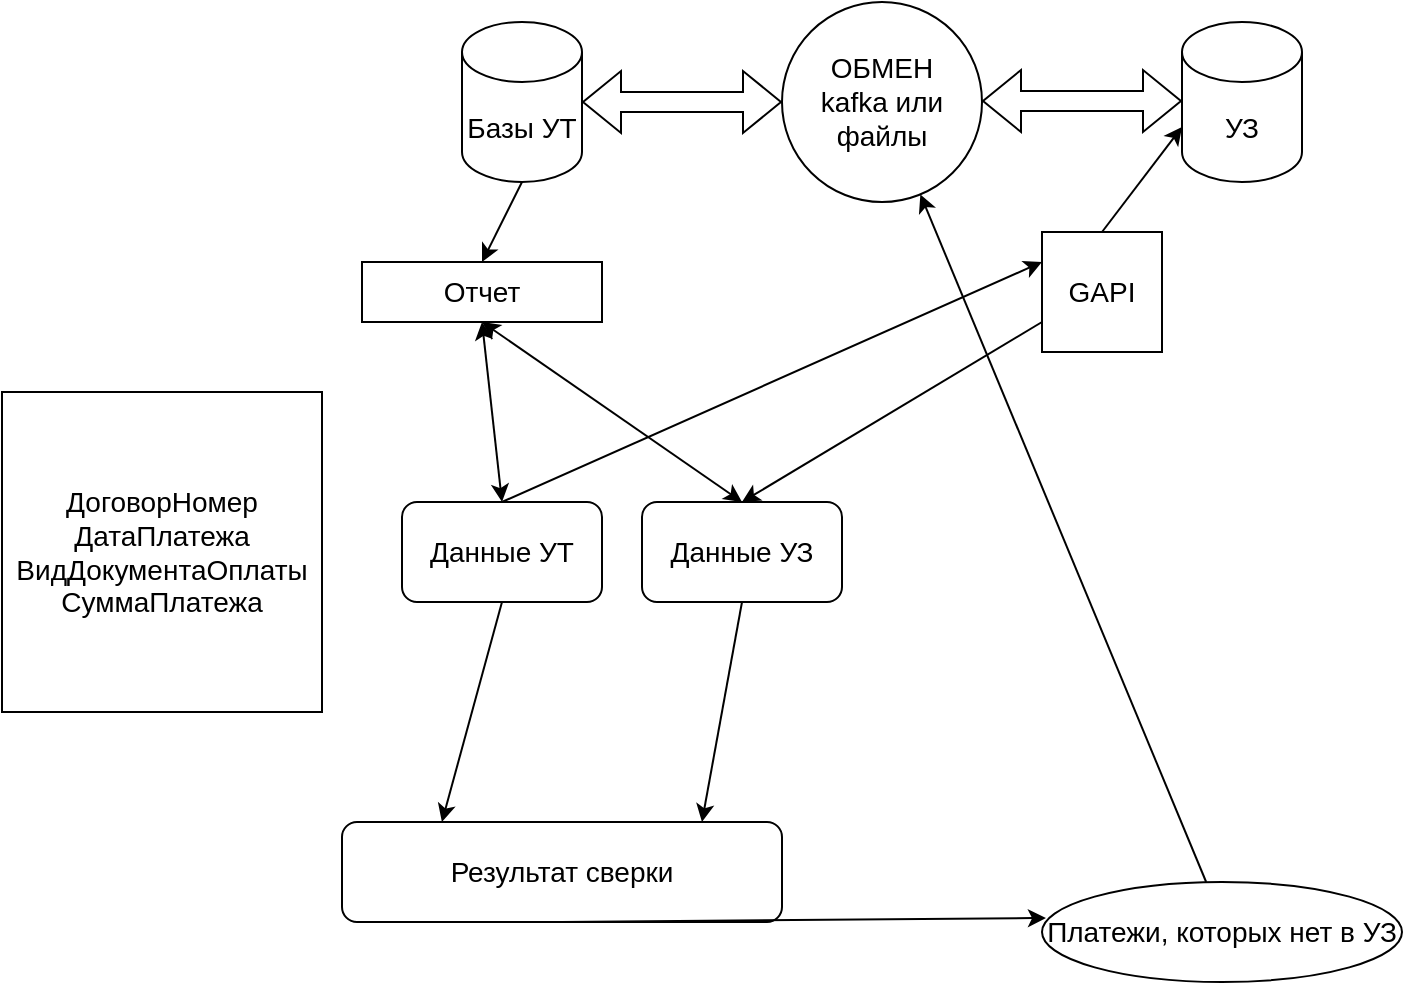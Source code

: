<mxfile version="18.1.2" type="github">
  <diagram id="Q1uTTFFkZ_5f05ZbbvJC" name="Page-1">
    <mxGraphModel dx="1411" dy="683" grid="1" gridSize="10" guides="1" tooltips="1" connect="1" arrows="1" fold="1" page="1" pageScale="1" pageWidth="827" pageHeight="1169" math="0" shadow="0">
      <root>
        <mxCell id="0" />
        <mxCell id="1" parent="0" />
        <mxCell id="LeN4hAV1XRq7jTA7z-1F-2" value="&lt;font style=&quot;font-size: 14px;&quot;&gt;Базы УТ&lt;/font&gt;" style="shape=cylinder3;whiteSpace=wrap;html=1;boundedLbl=1;backgroundOutline=1;size=15;" vertex="1" parent="1">
          <mxGeometry x="250" y="90" width="60" height="80" as="geometry" />
        </mxCell>
        <mxCell id="LeN4hAV1XRq7jTA7z-1F-3" value="&lt;font style=&quot;font-size: 14px;&quot;&gt;УЗ&lt;/font&gt;" style="shape=cylinder3;whiteSpace=wrap;html=1;boundedLbl=1;backgroundOutline=1;size=15;" vertex="1" parent="1">
          <mxGeometry x="610" y="90" width="60" height="80" as="geometry" />
        </mxCell>
        <mxCell id="LeN4hAV1XRq7jTA7z-1F-13" value="Отчет&lt;br&gt;" style="rounded=0;whiteSpace=wrap;html=1;fontSize=14;" vertex="1" parent="1">
          <mxGeometry x="200" y="210" width="120" height="30" as="geometry" />
        </mxCell>
        <mxCell id="LeN4hAV1XRq7jTA7z-1F-19" value="Данные УТ&lt;br&gt;" style="rounded=1;whiteSpace=wrap;html=1;fontSize=14;" vertex="1" parent="1">
          <mxGeometry x="220" y="330" width="100" height="50" as="geometry" />
        </mxCell>
        <mxCell id="LeN4hAV1XRq7jTA7z-1F-20" value="Данные УЗ" style="rounded=1;whiteSpace=wrap;html=1;fontSize=14;" vertex="1" parent="1">
          <mxGeometry x="340" y="330" width="100" height="50" as="geometry" />
        </mxCell>
        <mxCell id="LeN4hAV1XRq7jTA7z-1F-21" value="Результат сверки" style="rounded=1;whiteSpace=wrap;html=1;fontSize=14;" vertex="1" parent="1">
          <mxGeometry x="190" y="490" width="220" height="50" as="geometry" />
        </mxCell>
        <mxCell id="LeN4hAV1XRq7jTA7z-1F-22" value="Платежи, которых нет в УЗ&lt;br&gt;" style="ellipse;whiteSpace=wrap;html=1;fontSize=14;" vertex="1" parent="1">
          <mxGeometry x="540" y="520" width="180" height="50" as="geometry" />
        </mxCell>
        <mxCell id="LeN4hAV1XRq7jTA7z-1F-23" value="ОБМЕН&lt;br&gt;kafka или файлы" style="ellipse;whiteSpace=wrap;html=1;aspect=fixed;fontSize=14;" vertex="1" parent="1">
          <mxGeometry x="410" y="80" width="100" height="100" as="geometry" />
        </mxCell>
        <mxCell id="LeN4hAV1XRq7jTA7z-1F-24" value="GAPI" style="whiteSpace=wrap;html=1;aspect=fixed;fontSize=14;" vertex="1" parent="1">
          <mxGeometry x="540" y="195" width="60" height="60" as="geometry" />
        </mxCell>
        <mxCell id="LeN4hAV1XRq7jTA7z-1F-25" value="" style="endArrow=classic;html=1;rounded=0;fontSize=14;entryX=0;entryY=0.25;entryDx=0;entryDy=0;exitX=0.5;exitY=0;exitDx=0;exitDy=0;" edge="1" parent="1" source="LeN4hAV1XRq7jTA7z-1F-19" target="LeN4hAV1XRq7jTA7z-1F-24">
          <mxGeometry width="50" height="50" relative="1" as="geometry">
            <mxPoint x="390" y="200" as="sourcePoint" />
            <mxPoint x="440" y="150" as="targetPoint" />
          </mxGeometry>
        </mxCell>
        <mxCell id="LeN4hAV1XRq7jTA7z-1F-27" value="" style="endArrow=classic;html=1;rounded=0;fontSize=14;entryX=0.5;entryY=0;entryDx=0;entryDy=0;exitX=0;exitY=0.75;exitDx=0;exitDy=0;" edge="1" parent="1" source="LeN4hAV1XRq7jTA7z-1F-24" target="LeN4hAV1XRq7jTA7z-1F-20">
          <mxGeometry width="50" height="50" relative="1" as="geometry">
            <mxPoint x="610" y="220" as="sourcePoint" />
            <mxPoint x="560" y="260" as="targetPoint" />
          </mxGeometry>
        </mxCell>
        <mxCell id="LeN4hAV1XRq7jTA7z-1F-30" value="" style="endArrow=classic;html=1;rounded=0;fontSize=14;exitX=0.5;exitY=0;exitDx=0;exitDy=0;entryX=0;entryY=0;entryDx=0;entryDy=52.5;entryPerimeter=0;" edge="1" parent="1" source="LeN4hAV1XRq7jTA7z-1F-24" target="LeN4hAV1XRq7jTA7z-1F-3">
          <mxGeometry width="50" height="50" relative="1" as="geometry">
            <mxPoint x="560" y="195" as="sourcePoint" />
            <mxPoint x="610" y="145" as="targetPoint" />
          </mxGeometry>
        </mxCell>
        <mxCell id="LeN4hAV1XRq7jTA7z-1F-33" value="" style="endArrow=classic;html=1;rounded=0;fontSize=14;exitX=0.456;exitY=0;exitDx=0;exitDy=0;exitPerimeter=0;" edge="1" parent="1" source="LeN4hAV1XRq7jTA7z-1F-22" target="LeN4hAV1XRq7jTA7z-1F-23">
          <mxGeometry width="50" height="50" relative="1" as="geometry">
            <mxPoint x="390" y="200" as="sourcePoint" />
            <mxPoint x="440" y="150" as="targetPoint" />
          </mxGeometry>
        </mxCell>
        <mxCell id="LeN4hAV1XRq7jTA7z-1F-37" value="" style="shape=flexArrow;endArrow=classic;startArrow=classic;html=1;rounded=0;fontSize=14;entryX=0;entryY=0.5;entryDx=0;entryDy=0;" edge="1" parent="1" target="LeN4hAV1XRq7jTA7z-1F-23">
          <mxGeometry width="100" height="100" relative="1" as="geometry">
            <mxPoint x="310" y="130" as="sourcePoint" />
            <mxPoint x="410" y="30" as="targetPoint" />
          </mxGeometry>
        </mxCell>
        <mxCell id="LeN4hAV1XRq7jTA7z-1F-38" value="" style="shape=flexArrow;endArrow=classic;startArrow=classic;html=1;rounded=0;fontSize=14;entryX=0;entryY=0.5;entryDx=0;entryDy=0;" edge="1" parent="1">
          <mxGeometry width="100" height="100" relative="1" as="geometry">
            <mxPoint x="510" y="129.5" as="sourcePoint" />
            <mxPoint x="610" y="129.5" as="targetPoint" />
          </mxGeometry>
        </mxCell>
        <mxCell id="LeN4hAV1XRq7jTA7z-1F-41" value="" style="endArrow=classic;html=1;rounded=0;fontSize=14;entryX=0.011;entryY=0.36;entryDx=0;entryDy=0;entryPerimeter=0;exitX=0.5;exitY=1;exitDx=0;exitDy=0;" edge="1" parent="1" source="LeN4hAV1XRq7jTA7z-1F-21" target="LeN4hAV1XRq7jTA7z-1F-22">
          <mxGeometry width="50" height="50" relative="1" as="geometry">
            <mxPoint x="390" y="400" as="sourcePoint" />
            <mxPoint x="440" y="350" as="targetPoint" />
          </mxGeometry>
        </mxCell>
        <mxCell id="LeN4hAV1XRq7jTA7z-1F-42" value="" style="endArrow=classic;html=1;rounded=0;fontSize=14;exitX=0.5;exitY=1;exitDx=0;exitDy=0;entryX=0.818;entryY=0;entryDx=0;entryDy=0;entryPerimeter=0;" edge="1" parent="1" source="LeN4hAV1XRq7jTA7z-1F-20" target="LeN4hAV1XRq7jTA7z-1F-21">
          <mxGeometry width="50" height="50" relative="1" as="geometry">
            <mxPoint x="390" y="400" as="sourcePoint" />
            <mxPoint x="320" y="480" as="targetPoint" />
          </mxGeometry>
        </mxCell>
        <mxCell id="LeN4hAV1XRq7jTA7z-1F-43" value="" style="endArrow=classic;html=1;rounded=0;fontSize=14;exitX=0.5;exitY=1;exitDx=0;exitDy=0;entryX=0.227;entryY=0;entryDx=0;entryDy=0;entryPerimeter=0;" edge="1" parent="1" source="LeN4hAV1XRq7jTA7z-1F-19" target="LeN4hAV1XRq7jTA7z-1F-21">
          <mxGeometry width="50" height="50" relative="1" as="geometry">
            <mxPoint x="390" y="400" as="sourcePoint" />
            <mxPoint x="440" y="350" as="targetPoint" />
          </mxGeometry>
        </mxCell>
        <mxCell id="LeN4hAV1XRq7jTA7z-1F-45" value="" style="endArrow=classic;html=1;rounded=0;fontSize=14;exitX=0.5;exitY=1;exitDx=0;exitDy=0;exitPerimeter=0;entryX=0.5;entryY=0;entryDx=0;entryDy=0;" edge="1" parent="1" source="LeN4hAV1XRq7jTA7z-1F-2" target="LeN4hAV1XRq7jTA7z-1F-13">
          <mxGeometry width="50" height="50" relative="1" as="geometry">
            <mxPoint x="390" y="400" as="sourcePoint" />
            <mxPoint x="440" y="350" as="targetPoint" />
          </mxGeometry>
        </mxCell>
        <mxCell id="LeN4hAV1XRq7jTA7z-1F-48" value="" style="endArrow=classic;startArrow=classic;html=1;rounded=0;fontSize=14;exitX=0.5;exitY=1;exitDx=0;exitDy=0;entryX=0.5;entryY=0;entryDx=0;entryDy=0;" edge="1" parent="1" source="LeN4hAV1XRq7jTA7z-1F-13" target="LeN4hAV1XRq7jTA7z-1F-19">
          <mxGeometry width="50" height="50" relative="1" as="geometry">
            <mxPoint x="390" y="400" as="sourcePoint" />
            <mxPoint x="440" y="350" as="targetPoint" />
          </mxGeometry>
        </mxCell>
        <mxCell id="LeN4hAV1XRq7jTA7z-1F-49" value="" style="endArrow=classic;startArrow=classic;html=1;rounded=0;fontSize=14;entryX=0.5;entryY=1;entryDx=0;entryDy=0;exitX=0.5;exitY=0;exitDx=0;exitDy=0;" edge="1" parent="1" source="LeN4hAV1XRq7jTA7z-1F-20" target="LeN4hAV1XRq7jTA7z-1F-13">
          <mxGeometry width="50" height="50" relative="1" as="geometry">
            <mxPoint x="390" y="400" as="sourcePoint" />
            <mxPoint x="440" y="350" as="targetPoint" />
          </mxGeometry>
        </mxCell>
        <mxCell id="LeN4hAV1XRq7jTA7z-1F-51" value="ДоговорНомер&lt;br&gt;ДатаПлатежа&lt;br&gt;ВидДокументаОплаты&lt;br&gt;СуммаПлатежа" style="whiteSpace=wrap;html=1;aspect=fixed;fontSize=14;" vertex="1" parent="1">
          <mxGeometry x="20" y="275" width="160" height="160" as="geometry" />
        </mxCell>
      </root>
    </mxGraphModel>
  </diagram>
</mxfile>
